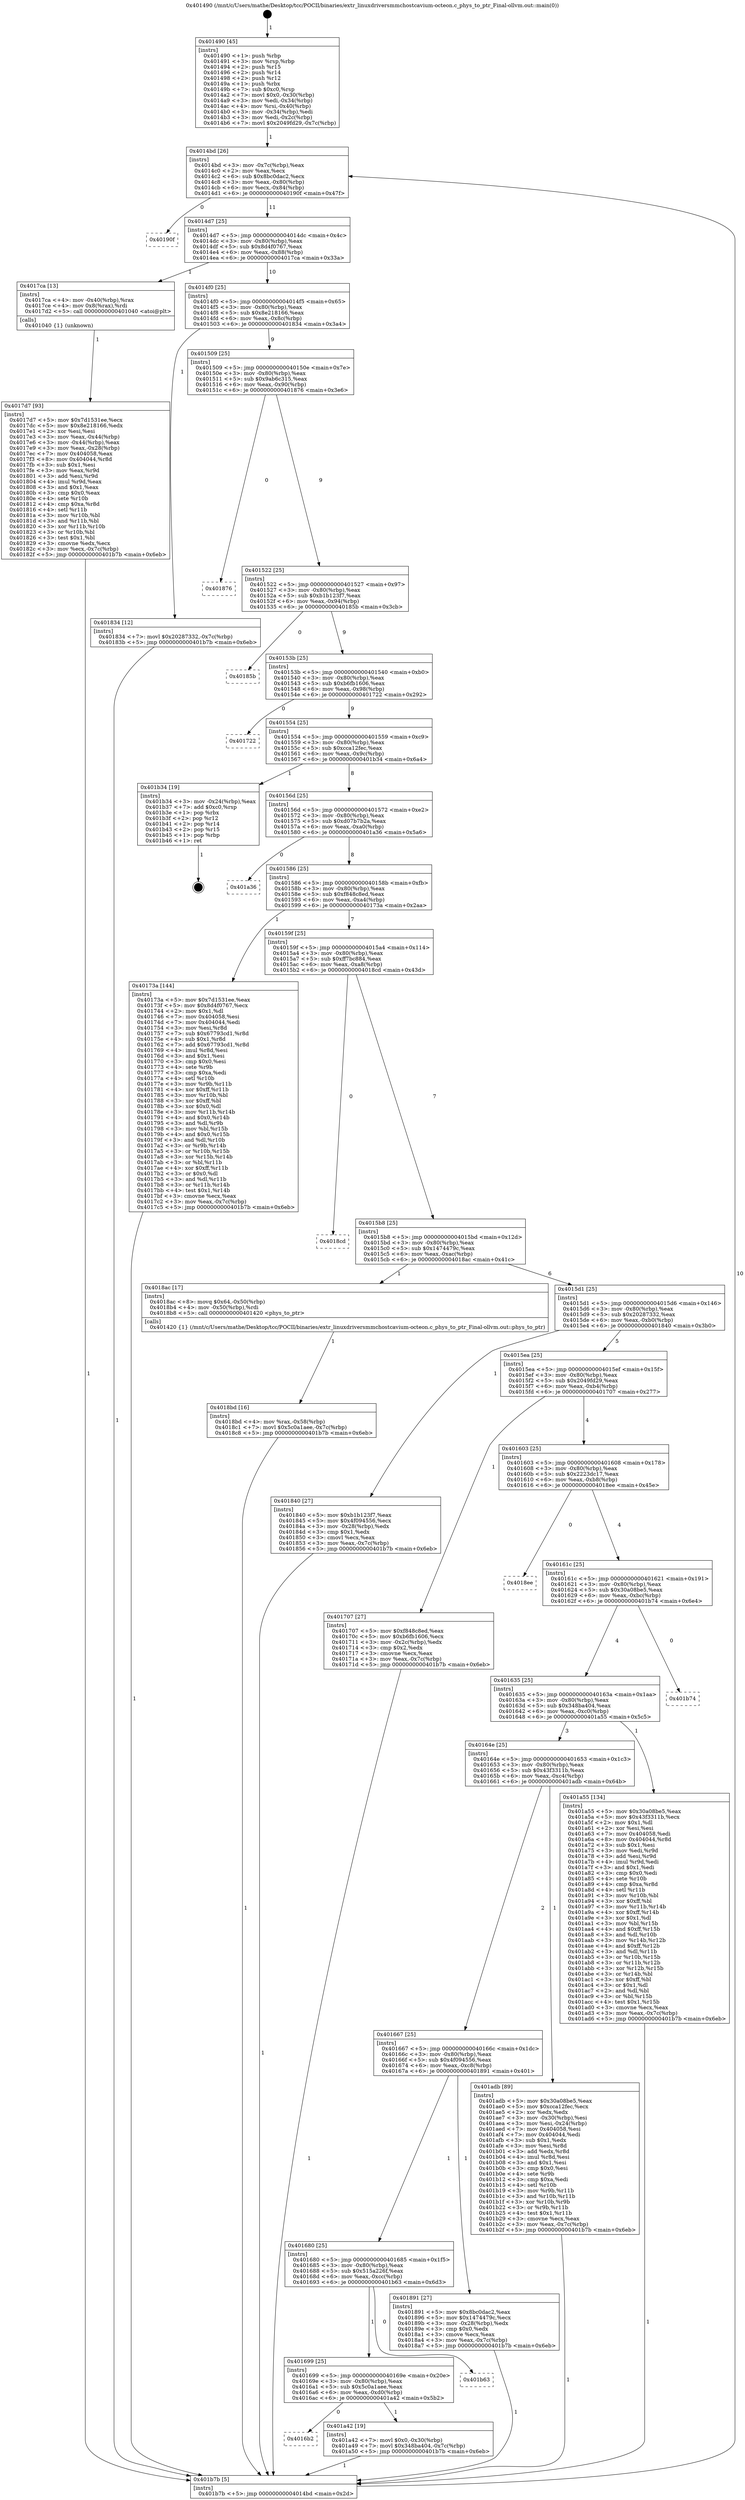 digraph "0x401490" {
  label = "0x401490 (/mnt/c/Users/mathe/Desktop/tcc/POCII/binaries/extr_linuxdriversmmchostcavium-octeon.c_phys_to_ptr_Final-ollvm.out::main(0))"
  labelloc = "t"
  node[shape=record]

  Entry [label="",width=0.3,height=0.3,shape=circle,fillcolor=black,style=filled]
  "0x4014bd" [label="{
     0x4014bd [26]\l
     | [instrs]\l
     &nbsp;&nbsp;0x4014bd \<+3\>: mov -0x7c(%rbp),%eax\l
     &nbsp;&nbsp;0x4014c0 \<+2\>: mov %eax,%ecx\l
     &nbsp;&nbsp;0x4014c2 \<+6\>: sub $0x8bc0dac2,%ecx\l
     &nbsp;&nbsp;0x4014c8 \<+3\>: mov %eax,-0x80(%rbp)\l
     &nbsp;&nbsp;0x4014cb \<+6\>: mov %ecx,-0x84(%rbp)\l
     &nbsp;&nbsp;0x4014d1 \<+6\>: je 000000000040190f \<main+0x47f\>\l
  }"]
  "0x40190f" [label="{
     0x40190f\l
  }", style=dashed]
  "0x4014d7" [label="{
     0x4014d7 [25]\l
     | [instrs]\l
     &nbsp;&nbsp;0x4014d7 \<+5\>: jmp 00000000004014dc \<main+0x4c\>\l
     &nbsp;&nbsp;0x4014dc \<+3\>: mov -0x80(%rbp),%eax\l
     &nbsp;&nbsp;0x4014df \<+5\>: sub $0x8d4f0767,%eax\l
     &nbsp;&nbsp;0x4014e4 \<+6\>: mov %eax,-0x88(%rbp)\l
     &nbsp;&nbsp;0x4014ea \<+6\>: je 00000000004017ca \<main+0x33a\>\l
  }"]
  Exit [label="",width=0.3,height=0.3,shape=circle,fillcolor=black,style=filled,peripheries=2]
  "0x4017ca" [label="{
     0x4017ca [13]\l
     | [instrs]\l
     &nbsp;&nbsp;0x4017ca \<+4\>: mov -0x40(%rbp),%rax\l
     &nbsp;&nbsp;0x4017ce \<+4\>: mov 0x8(%rax),%rdi\l
     &nbsp;&nbsp;0x4017d2 \<+5\>: call 0000000000401040 \<atoi@plt\>\l
     | [calls]\l
     &nbsp;&nbsp;0x401040 \{1\} (unknown)\l
  }"]
  "0x4014f0" [label="{
     0x4014f0 [25]\l
     | [instrs]\l
     &nbsp;&nbsp;0x4014f0 \<+5\>: jmp 00000000004014f5 \<main+0x65\>\l
     &nbsp;&nbsp;0x4014f5 \<+3\>: mov -0x80(%rbp),%eax\l
     &nbsp;&nbsp;0x4014f8 \<+5\>: sub $0x8e218166,%eax\l
     &nbsp;&nbsp;0x4014fd \<+6\>: mov %eax,-0x8c(%rbp)\l
     &nbsp;&nbsp;0x401503 \<+6\>: je 0000000000401834 \<main+0x3a4\>\l
  }"]
  "0x4016b2" [label="{
     0x4016b2\l
  }", style=dashed]
  "0x401834" [label="{
     0x401834 [12]\l
     | [instrs]\l
     &nbsp;&nbsp;0x401834 \<+7\>: movl $0x20287332,-0x7c(%rbp)\l
     &nbsp;&nbsp;0x40183b \<+5\>: jmp 0000000000401b7b \<main+0x6eb\>\l
  }"]
  "0x401509" [label="{
     0x401509 [25]\l
     | [instrs]\l
     &nbsp;&nbsp;0x401509 \<+5\>: jmp 000000000040150e \<main+0x7e\>\l
     &nbsp;&nbsp;0x40150e \<+3\>: mov -0x80(%rbp),%eax\l
     &nbsp;&nbsp;0x401511 \<+5\>: sub $0x9ab6c315,%eax\l
     &nbsp;&nbsp;0x401516 \<+6\>: mov %eax,-0x90(%rbp)\l
     &nbsp;&nbsp;0x40151c \<+6\>: je 0000000000401876 \<main+0x3e6\>\l
  }"]
  "0x401a42" [label="{
     0x401a42 [19]\l
     | [instrs]\l
     &nbsp;&nbsp;0x401a42 \<+7\>: movl $0x0,-0x30(%rbp)\l
     &nbsp;&nbsp;0x401a49 \<+7\>: movl $0x348ba404,-0x7c(%rbp)\l
     &nbsp;&nbsp;0x401a50 \<+5\>: jmp 0000000000401b7b \<main+0x6eb\>\l
  }"]
  "0x401876" [label="{
     0x401876\l
  }", style=dashed]
  "0x401522" [label="{
     0x401522 [25]\l
     | [instrs]\l
     &nbsp;&nbsp;0x401522 \<+5\>: jmp 0000000000401527 \<main+0x97\>\l
     &nbsp;&nbsp;0x401527 \<+3\>: mov -0x80(%rbp),%eax\l
     &nbsp;&nbsp;0x40152a \<+5\>: sub $0xb1b123f7,%eax\l
     &nbsp;&nbsp;0x40152f \<+6\>: mov %eax,-0x94(%rbp)\l
     &nbsp;&nbsp;0x401535 \<+6\>: je 000000000040185b \<main+0x3cb\>\l
  }"]
  "0x401699" [label="{
     0x401699 [25]\l
     | [instrs]\l
     &nbsp;&nbsp;0x401699 \<+5\>: jmp 000000000040169e \<main+0x20e\>\l
     &nbsp;&nbsp;0x40169e \<+3\>: mov -0x80(%rbp),%eax\l
     &nbsp;&nbsp;0x4016a1 \<+5\>: sub $0x5c0a1aee,%eax\l
     &nbsp;&nbsp;0x4016a6 \<+6\>: mov %eax,-0xd0(%rbp)\l
     &nbsp;&nbsp;0x4016ac \<+6\>: je 0000000000401a42 \<main+0x5b2\>\l
  }"]
  "0x40185b" [label="{
     0x40185b\l
  }", style=dashed]
  "0x40153b" [label="{
     0x40153b [25]\l
     | [instrs]\l
     &nbsp;&nbsp;0x40153b \<+5\>: jmp 0000000000401540 \<main+0xb0\>\l
     &nbsp;&nbsp;0x401540 \<+3\>: mov -0x80(%rbp),%eax\l
     &nbsp;&nbsp;0x401543 \<+5\>: sub $0xb6fb1606,%eax\l
     &nbsp;&nbsp;0x401548 \<+6\>: mov %eax,-0x98(%rbp)\l
     &nbsp;&nbsp;0x40154e \<+6\>: je 0000000000401722 \<main+0x292\>\l
  }"]
  "0x401b63" [label="{
     0x401b63\l
  }", style=dashed]
  "0x401722" [label="{
     0x401722\l
  }", style=dashed]
  "0x401554" [label="{
     0x401554 [25]\l
     | [instrs]\l
     &nbsp;&nbsp;0x401554 \<+5\>: jmp 0000000000401559 \<main+0xc9\>\l
     &nbsp;&nbsp;0x401559 \<+3\>: mov -0x80(%rbp),%eax\l
     &nbsp;&nbsp;0x40155c \<+5\>: sub $0xcca12fec,%eax\l
     &nbsp;&nbsp;0x401561 \<+6\>: mov %eax,-0x9c(%rbp)\l
     &nbsp;&nbsp;0x401567 \<+6\>: je 0000000000401b34 \<main+0x6a4\>\l
  }"]
  "0x4018bd" [label="{
     0x4018bd [16]\l
     | [instrs]\l
     &nbsp;&nbsp;0x4018bd \<+4\>: mov %rax,-0x58(%rbp)\l
     &nbsp;&nbsp;0x4018c1 \<+7\>: movl $0x5c0a1aee,-0x7c(%rbp)\l
     &nbsp;&nbsp;0x4018c8 \<+5\>: jmp 0000000000401b7b \<main+0x6eb\>\l
  }"]
  "0x401b34" [label="{
     0x401b34 [19]\l
     | [instrs]\l
     &nbsp;&nbsp;0x401b34 \<+3\>: mov -0x24(%rbp),%eax\l
     &nbsp;&nbsp;0x401b37 \<+7\>: add $0xc0,%rsp\l
     &nbsp;&nbsp;0x401b3e \<+1\>: pop %rbx\l
     &nbsp;&nbsp;0x401b3f \<+2\>: pop %r12\l
     &nbsp;&nbsp;0x401b41 \<+2\>: pop %r14\l
     &nbsp;&nbsp;0x401b43 \<+2\>: pop %r15\l
     &nbsp;&nbsp;0x401b45 \<+1\>: pop %rbp\l
     &nbsp;&nbsp;0x401b46 \<+1\>: ret\l
  }"]
  "0x40156d" [label="{
     0x40156d [25]\l
     | [instrs]\l
     &nbsp;&nbsp;0x40156d \<+5\>: jmp 0000000000401572 \<main+0xe2\>\l
     &nbsp;&nbsp;0x401572 \<+3\>: mov -0x80(%rbp),%eax\l
     &nbsp;&nbsp;0x401575 \<+5\>: sub $0xd07b7b2a,%eax\l
     &nbsp;&nbsp;0x40157a \<+6\>: mov %eax,-0xa0(%rbp)\l
     &nbsp;&nbsp;0x401580 \<+6\>: je 0000000000401a36 \<main+0x5a6\>\l
  }"]
  "0x401680" [label="{
     0x401680 [25]\l
     | [instrs]\l
     &nbsp;&nbsp;0x401680 \<+5\>: jmp 0000000000401685 \<main+0x1f5\>\l
     &nbsp;&nbsp;0x401685 \<+3\>: mov -0x80(%rbp),%eax\l
     &nbsp;&nbsp;0x401688 \<+5\>: sub $0x515a226f,%eax\l
     &nbsp;&nbsp;0x40168d \<+6\>: mov %eax,-0xcc(%rbp)\l
     &nbsp;&nbsp;0x401693 \<+6\>: je 0000000000401b63 \<main+0x6d3\>\l
  }"]
  "0x401a36" [label="{
     0x401a36\l
  }", style=dashed]
  "0x401586" [label="{
     0x401586 [25]\l
     | [instrs]\l
     &nbsp;&nbsp;0x401586 \<+5\>: jmp 000000000040158b \<main+0xfb\>\l
     &nbsp;&nbsp;0x40158b \<+3\>: mov -0x80(%rbp),%eax\l
     &nbsp;&nbsp;0x40158e \<+5\>: sub $0xf848c8ed,%eax\l
     &nbsp;&nbsp;0x401593 \<+6\>: mov %eax,-0xa4(%rbp)\l
     &nbsp;&nbsp;0x401599 \<+6\>: je 000000000040173a \<main+0x2aa\>\l
  }"]
  "0x401891" [label="{
     0x401891 [27]\l
     | [instrs]\l
     &nbsp;&nbsp;0x401891 \<+5\>: mov $0x8bc0dac2,%eax\l
     &nbsp;&nbsp;0x401896 \<+5\>: mov $0x1474479c,%ecx\l
     &nbsp;&nbsp;0x40189b \<+3\>: mov -0x28(%rbp),%edx\l
     &nbsp;&nbsp;0x40189e \<+3\>: cmp $0x0,%edx\l
     &nbsp;&nbsp;0x4018a1 \<+3\>: cmove %ecx,%eax\l
     &nbsp;&nbsp;0x4018a4 \<+3\>: mov %eax,-0x7c(%rbp)\l
     &nbsp;&nbsp;0x4018a7 \<+5\>: jmp 0000000000401b7b \<main+0x6eb\>\l
  }"]
  "0x40173a" [label="{
     0x40173a [144]\l
     | [instrs]\l
     &nbsp;&nbsp;0x40173a \<+5\>: mov $0x7d1531ee,%eax\l
     &nbsp;&nbsp;0x40173f \<+5\>: mov $0x8d4f0767,%ecx\l
     &nbsp;&nbsp;0x401744 \<+2\>: mov $0x1,%dl\l
     &nbsp;&nbsp;0x401746 \<+7\>: mov 0x404058,%esi\l
     &nbsp;&nbsp;0x40174d \<+7\>: mov 0x404044,%edi\l
     &nbsp;&nbsp;0x401754 \<+3\>: mov %esi,%r8d\l
     &nbsp;&nbsp;0x401757 \<+7\>: sub $0x67793cd1,%r8d\l
     &nbsp;&nbsp;0x40175e \<+4\>: sub $0x1,%r8d\l
     &nbsp;&nbsp;0x401762 \<+7\>: add $0x67793cd1,%r8d\l
     &nbsp;&nbsp;0x401769 \<+4\>: imul %r8d,%esi\l
     &nbsp;&nbsp;0x40176d \<+3\>: and $0x1,%esi\l
     &nbsp;&nbsp;0x401770 \<+3\>: cmp $0x0,%esi\l
     &nbsp;&nbsp;0x401773 \<+4\>: sete %r9b\l
     &nbsp;&nbsp;0x401777 \<+3\>: cmp $0xa,%edi\l
     &nbsp;&nbsp;0x40177a \<+4\>: setl %r10b\l
     &nbsp;&nbsp;0x40177e \<+3\>: mov %r9b,%r11b\l
     &nbsp;&nbsp;0x401781 \<+4\>: xor $0xff,%r11b\l
     &nbsp;&nbsp;0x401785 \<+3\>: mov %r10b,%bl\l
     &nbsp;&nbsp;0x401788 \<+3\>: xor $0xff,%bl\l
     &nbsp;&nbsp;0x40178b \<+3\>: xor $0x0,%dl\l
     &nbsp;&nbsp;0x40178e \<+3\>: mov %r11b,%r14b\l
     &nbsp;&nbsp;0x401791 \<+4\>: and $0x0,%r14b\l
     &nbsp;&nbsp;0x401795 \<+3\>: and %dl,%r9b\l
     &nbsp;&nbsp;0x401798 \<+3\>: mov %bl,%r15b\l
     &nbsp;&nbsp;0x40179b \<+4\>: and $0x0,%r15b\l
     &nbsp;&nbsp;0x40179f \<+3\>: and %dl,%r10b\l
     &nbsp;&nbsp;0x4017a2 \<+3\>: or %r9b,%r14b\l
     &nbsp;&nbsp;0x4017a5 \<+3\>: or %r10b,%r15b\l
     &nbsp;&nbsp;0x4017a8 \<+3\>: xor %r15b,%r14b\l
     &nbsp;&nbsp;0x4017ab \<+3\>: or %bl,%r11b\l
     &nbsp;&nbsp;0x4017ae \<+4\>: xor $0xff,%r11b\l
     &nbsp;&nbsp;0x4017b2 \<+3\>: or $0x0,%dl\l
     &nbsp;&nbsp;0x4017b5 \<+3\>: and %dl,%r11b\l
     &nbsp;&nbsp;0x4017b8 \<+3\>: or %r11b,%r14b\l
     &nbsp;&nbsp;0x4017bb \<+4\>: test $0x1,%r14b\l
     &nbsp;&nbsp;0x4017bf \<+3\>: cmovne %ecx,%eax\l
     &nbsp;&nbsp;0x4017c2 \<+3\>: mov %eax,-0x7c(%rbp)\l
     &nbsp;&nbsp;0x4017c5 \<+5\>: jmp 0000000000401b7b \<main+0x6eb\>\l
  }"]
  "0x40159f" [label="{
     0x40159f [25]\l
     | [instrs]\l
     &nbsp;&nbsp;0x40159f \<+5\>: jmp 00000000004015a4 \<main+0x114\>\l
     &nbsp;&nbsp;0x4015a4 \<+3\>: mov -0x80(%rbp),%eax\l
     &nbsp;&nbsp;0x4015a7 \<+5\>: sub $0xff7bc884,%eax\l
     &nbsp;&nbsp;0x4015ac \<+6\>: mov %eax,-0xa8(%rbp)\l
     &nbsp;&nbsp;0x4015b2 \<+6\>: je 00000000004018cd \<main+0x43d\>\l
  }"]
  "0x401667" [label="{
     0x401667 [25]\l
     | [instrs]\l
     &nbsp;&nbsp;0x401667 \<+5\>: jmp 000000000040166c \<main+0x1dc\>\l
     &nbsp;&nbsp;0x40166c \<+3\>: mov -0x80(%rbp),%eax\l
     &nbsp;&nbsp;0x40166f \<+5\>: sub $0x4f094556,%eax\l
     &nbsp;&nbsp;0x401674 \<+6\>: mov %eax,-0xc8(%rbp)\l
     &nbsp;&nbsp;0x40167a \<+6\>: je 0000000000401891 \<main+0x401\>\l
  }"]
  "0x4018cd" [label="{
     0x4018cd\l
  }", style=dashed]
  "0x4015b8" [label="{
     0x4015b8 [25]\l
     | [instrs]\l
     &nbsp;&nbsp;0x4015b8 \<+5\>: jmp 00000000004015bd \<main+0x12d\>\l
     &nbsp;&nbsp;0x4015bd \<+3\>: mov -0x80(%rbp),%eax\l
     &nbsp;&nbsp;0x4015c0 \<+5\>: sub $0x1474479c,%eax\l
     &nbsp;&nbsp;0x4015c5 \<+6\>: mov %eax,-0xac(%rbp)\l
     &nbsp;&nbsp;0x4015cb \<+6\>: je 00000000004018ac \<main+0x41c\>\l
  }"]
  "0x401adb" [label="{
     0x401adb [89]\l
     | [instrs]\l
     &nbsp;&nbsp;0x401adb \<+5\>: mov $0x30a08be5,%eax\l
     &nbsp;&nbsp;0x401ae0 \<+5\>: mov $0xcca12fec,%ecx\l
     &nbsp;&nbsp;0x401ae5 \<+2\>: xor %edx,%edx\l
     &nbsp;&nbsp;0x401ae7 \<+3\>: mov -0x30(%rbp),%esi\l
     &nbsp;&nbsp;0x401aea \<+3\>: mov %esi,-0x24(%rbp)\l
     &nbsp;&nbsp;0x401aed \<+7\>: mov 0x404058,%esi\l
     &nbsp;&nbsp;0x401af4 \<+7\>: mov 0x404044,%edi\l
     &nbsp;&nbsp;0x401afb \<+3\>: sub $0x1,%edx\l
     &nbsp;&nbsp;0x401afe \<+3\>: mov %esi,%r8d\l
     &nbsp;&nbsp;0x401b01 \<+3\>: add %edx,%r8d\l
     &nbsp;&nbsp;0x401b04 \<+4\>: imul %r8d,%esi\l
     &nbsp;&nbsp;0x401b08 \<+3\>: and $0x1,%esi\l
     &nbsp;&nbsp;0x401b0b \<+3\>: cmp $0x0,%esi\l
     &nbsp;&nbsp;0x401b0e \<+4\>: sete %r9b\l
     &nbsp;&nbsp;0x401b12 \<+3\>: cmp $0xa,%edi\l
     &nbsp;&nbsp;0x401b15 \<+4\>: setl %r10b\l
     &nbsp;&nbsp;0x401b19 \<+3\>: mov %r9b,%r11b\l
     &nbsp;&nbsp;0x401b1c \<+3\>: and %r10b,%r11b\l
     &nbsp;&nbsp;0x401b1f \<+3\>: xor %r10b,%r9b\l
     &nbsp;&nbsp;0x401b22 \<+3\>: or %r9b,%r11b\l
     &nbsp;&nbsp;0x401b25 \<+4\>: test $0x1,%r11b\l
     &nbsp;&nbsp;0x401b29 \<+3\>: cmovne %ecx,%eax\l
     &nbsp;&nbsp;0x401b2c \<+3\>: mov %eax,-0x7c(%rbp)\l
     &nbsp;&nbsp;0x401b2f \<+5\>: jmp 0000000000401b7b \<main+0x6eb\>\l
  }"]
  "0x4018ac" [label="{
     0x4018ac [17]\l
     | [instrs]\l
     &nbsp;&nbsp;0x4018ac \<+8\>: movq $0x64,-0x50(%rbp)\l
     &nbsp;&nbsp;0x4018b4 \<+4\>: mov -0x50(%rbp),%rdi\l
     &nbsp;&nbsp;0x4018b8 \<+5\>: call 0000000000401420 \<phys_to_ptr\>\l
     | [calls]\l
     &nbsp;&nbsp;0x401420 \{1\} (/mnt/c/Users/mathe/Desktop/tcc/POCII/binaries/extr_linuxdriversmmchostcavium-octeon.c_phys_to_ptr_Final-ollvm.out::phys_to_ptr)\l
  }"]
  "0x4015d1" [label="{
     0x4015d1 [25]\l
     | [instrs]\l
     &nbsp;&nbsp;0x4015d1 \<+5\>: jmp 00000000004015d6 \<main+0x146\>\l
     &nbsp;&nbsp;0x4015d6 \<+3\>: mov -0x80(%rbp),%eax\l
     &nbsp;&nbsp;0x4015d9 \<+5\>: sub $0x20287332,%eax\l
     &nbsp;&nbsp;0x4015de \<+6\>: mov %eax,-0xb0(%rbp)\l
     &nbsp;&nbsp;0x4015e4 \<+6\>: je 0000000000401840 \<main+0x3b0\>\l
  }"]
  "0x40164e" [label="{
     0x40164e [25]\l
     | [instrs]\l
     &nbsp;&nbsp;0x40164e \<+5\>: jmp 0000000000401653 \<main+0x1c3\>\l
     &nbsp;&nbsp;0x401653 \<+3\>: mov -0x80(%rbp),%eax\l
     &nbsp;&nbsp;0x401656 \<+5\>: sub $0x43f3311b,%eax\l
     &nbsp;&nbsp;0x40165b \<+6\>: mov %eax,-0xc4(%rbp)\l
     &nbsp;&nbsp;0x401661 \<+6\>: je 0000000000401adb \<main+0x64b\>\l
  }"]
  "0x401840" [label="{
     0x401840 [27]\l
     | [instrs]\l
     &nbsp;&nbsp;0x401840 \<+5\>: mov $0xb1b123f7,%eax\l
     &nbsp;&nbsp;0x401845 \<+5\>: mov $0x4f094556,%ecx\l
     &nbsp;&nbsp;0x40184a \<+3\>: mov -0x28(%rbp),%edx\l
     &nbsp;&nbsp;0x40184d \<+3\>: cmp $0x1,%edx\l
     &nbsp;&nbsp;0x401850 \<+3\>: cmovl %ecx,%eax\l
     &nbsp;&nbsp;0x401853 \<+3\>: mov %eax,-0x7c(%rbp)\l
     &nbsp;&nbsp;0x401856 \<+5\>: jmp 0000000000401b7b \<main+0x6eb\>\l
  }"]
  "0x4015ea" [label="{
     0x4015ea [25]\l
     | [instrs]\l
     &nbsp;&nbsp;0x4015ea \<+5\>: jmp 00000000004015ef \<main+0x15f\>\l
     &nbsp;&nbsp;0x4015ef \<+3\>: mov -0x80(%rbp),%eax\l
     &nbsp;&nbsp;0x4015f2 \<+5\>: sub $0x2049fd29,%eax\l
     &nbsp;&nbsp;0x4015f7 \<+6\>: mov %eax,-0xb4(%rbp)\l
     &nbsp;&nbsp;0x4015fd \<+6\>: je 0000000000401707 \<main+0x277\>\l
  }"]
  "0x401a55" [label="{
     0x401a55 [134]\l
     | [instrs]\l
     &nbsp;&nbsp;0x401a55 \<+5\>: mov $0x30a08be5,%eax\l
     &nbsp;&nbsp;0x401a5a \<+5\>: mov $0x43f3311b,%ecx\l
     &nbsp;&nbsp;0x401a5f \<+2\>: mov $0x1,%dl\l
     &nbsp;&nbsp;0x401a61 \<+2\>: xor %esi,%esi\l
     &nbsp;&nbsp;0x401a63 \<+7\>: mov 0x404058,%edi\l
     &nbsp;&nbsp;0x401a6a \<+8\>: mov 0x404044,%r8d\l
     &nbsp;&nbsp;0x401a72 \<+3\>: sub $0x1,%esi\l
     &nbsp;&nbsp;0x401a75 \<+3\>: mov %edi,%r9d\l
     &nbsp;&nbsp;0x401a78 \<+3\>: add %esi,%r9d\l
     &nbsp;&nbsp;0x401a7b \<+4\>: imul %r9d,%edi\l
     &nbsp;&nbsp;0x401a7f \<+3\>: and $0x1,%edi\l
     &nbsp;&nbsp;0x401a82 \<+3\>: cmp $0x0,%edi\l
     &nbsp;&nbsp;0x401a85 \<+4\>: sete %r10b\l
     &nbsp;&nbsp;0x401a89 \<+4\>: cmp $0xa,%r8d\l
     &nbsp;&nbsp;0x401a8d \<+4\>: setl %r11b\l
     &nbsp;&nbsp;0x401a91 \<+3\>: mov %r10b,%bl\l
     &nbsp;&nbsp;0x401a94 \<+3\>: xor $0xff,%bl\l
     &nbsp;&nbsp;0x401a97 \<+3\>: mov %r11b,%r14b\l
     &nbsp;&nbsp;0x401a9a \<+4\>: xor $0xff,%r14b\l
     &nbsp;&nbsp;0x401a9e \<+3\>: xor $0x1,%dl\l
     &nbsp;&nbsp;0x401aa1 \<+3\>: mov %bl,%r15b\l
     &nbsp;&nbsp;0x401aa4 \<+4\>: and $0xff,%r15b\l
     &nbsp;&nbsp;0x401aa8 \<+3\>: and %dl,%r10b\l
     &nbsp;&nbsp;0x401aab \<+3\>: mov %r14b,%r12b\l
     &nbsp;&nbsp;0x401aae \<+4\>: and $0xff,%r12b\l
     &nbsp;&nbsp;0x401ab2 \<+3\>: and %dl,%r11b\l
     &nbsp;&nbsp;0x401ab5 \<+3\>: or %r10b,%r15b\l
     &nbsp;&nbsp;0x401ab8 \<+3\>: or %r11b,%r12b\l
     &nbsp;&nbsp;0x401abb \<+3\>: xor %r12b,%r15b\l
     &nbsp;&nbsp;0x401abe \<+3\>: or %r14b,%bl\l
     &nbsp;&nbsp;0x401ac1 \<+3\>: xor $0xff,%bl\l
     &nbsp;&nbsp;0x401ac4 \<+3\>: or $0x1,%dl\l
     &nbsp;&nbsp;0x401ac7 \<+2\>: and %dl,%bl\l
     &nbsp;&nbsp;0x401ac9 \<+3\>: or %bl,%r15b\l
     &nbsp;&nbsp;0x401acc \<+4\>: test $0x1,%r15b\l
     &nbsp;&nbsp;0x401ad0 \<+3\>: cmovne %ecx,%eax\l
     &nbsp;&nbsp;0x401ad3 \<+3\>: mov %eax,-0x7c(%rbp)\l
     &nbsp;&nbsp;0x401ad6 \<+5\>: jmp 0000000000401b7b \<main+0x6eb\>\l
  }"]
  "0x401707" [label="{
     0x401707 [27]\l
     | [instrs]\l
     &nbsp;&nbsp;0x401707 \<+5\>: mov $0xf848c8ed,%eax\l
     &nbsp;&nbsp;0x40170c \<+5\>: mov $0xb6fb1606,%ecx\l
     &nbsp;&nbsp;0x401711 \<+3\>: mov -0x2c(%rbp),%edx\l
     &nbsp;&nbsp;0x401714 \<+3\>: cmp $0x2,%edx\l
     &nbsp;&nbsp;0x401717 \<+3\>: cmovne %ecx,%eax\l
     &nbsp;&nbsp;0x40171a \<+3\>: mov %eax,-0x7c(%rbp)\l
     &nbsp;&nbsp;0x40171d \<+5\>: jmp 0000000000401b7b \<main+0x6eb\>\l
  }"]
  "0x401603" [label="{
     0x401603 [25]\l
     | [instrs]\l
     &nbsp;&nbsp;0x401603 \<+5\>: jmp 0000000000401608 \<main+0x178\>\l
     &nbsp;&nbsp;0x401608 \<+3\>: mov -0x80(%rbp),%eax\l
     &nbsp;&nbsp;0x40160b \<+5\>: sub $0x2223dc17,%eax\l
     &nbsp;&nbsp;0x401610 \<+6\>: mov %eax,-0xb8(%rbp)\l
     &nbsp;&nbsp;0x401616 \<+6\>: je 00000000004018ee \<main+0x45e\>\l
  }"]
  "0x401b7b" [label="{
     0x401b7b [5]\l
     | [instrs]\l
     &nbsp;&nbsp;0x401b7b \<+5\>: jmp 00000000004014bd \<main+0x2d\>\l
  }"]
  "0x401490" [label="{
     0x401490 [45]\l
     | [instrs]\l
     &nbsp;&nbsp;0x401490 \<+1\>: push %rbp\l
     &nbsp;&nbsp;0x401491 \<+3\>: mov %rsp,%rbp\l
     &nbsp;&nbsp;0x401494 \<+2\>: push %r15\l
     &nbsp;&nbsp;0x401496 \<+2\>: push %r14\l
     &nbsp;&nbsp;0x401498 \<+2\>: push %r12\l
     &nbsp;&nbsp;0x40149a \<+1\>: push %rbx\l
     &nbsp;&nbsp;0x40149b \<+7\>: sub $0xc0,%rsp\l
     &nbsp;&nbsp;0x4014a2 \<+7\>: movl $0x0,-0x30(%rbp)\l
     &nbsp;&nbsp;0x4014a9 \<+3\>: mov %edi,-0x34(%rbp)\l
     &nbsp;&nbsp;0x4014ac \<+4\>: mov %rsi,-0x40(%rbp)\l
     &nbsp;&nbsp;0x4014b0 \<+3\>: mov -0x34(%rbp),%edi\l
     &nbsp;&nbsp;0x4014b3 \<+3\>: mov %edi,-0x2c(%rbp)\l
     &nbsp;&nbsp;0x4014b6 \<+7\>: movl $0x2049fd29,-0x7c(%rbp)\l
  }"]
  "0x4017d7" [label="{
     0x4017d7 [93]\l
     | [instrs]\l
     &nbsp;&nbsp;0x4017d7 \<+5\>: mov $0x7d1531ee,%ecx\l
     &nbsp;&nbsp;0x4017dc \<+5\>: mov $0x8e218166,%edx\l
     &nbsp;&nbsp;0x4017e1 \<+2\>: xor %esi,%esi\l
     &nbsp;&nbsp;0x4017e3 \<+3\>: mov %eax,-0x44(%rbp)\l
     &nbsp;&nbsp;0x4017e6 \<+3\>: mov -0x44(%rbp),%eax\l
     &nbsp;&nbsp;0x4017e9 \<+3\>: mov %eax,-0x28(%rbp)\l
     &nbsp;&nbsp;0x4017ec \<+7\>: mov 0x404058,%eax\l
     &nbsp;&nbsp;0x4017f3 \<+8\>: mov 0x404044,%r8d\l
     &nbsp;&nbsp;0x4017fb \<+3\>: sub $0x1,%esi\l
     &nbsp;&nbsp;0x4017fe \<+3\>: mov %eax,%r9d\l
     &nbsp;&nbsp;0x401801 \<+3\>: add %esi,%r9d\l
     &nbsp;&nbsp;0x401804 \<+4\>: imul %r9d,%eax\l
     &nbsp;&nbsp;0x401808 \<+3\>: and $0x1,%eax\l
     &nbsp;&nbsp;0x40180b \<+3\>: cmp $0x0,%eax\l
     &nbsp;&nbsp;0x40180e \<+4\>: sete %r10b\l
     &nbsp;&nbsp;0x401812 \<+4\>: cmp $0xa,%r8d\l
     &nbsp;&nbsp;0x401816 \<+4\>: setl %r11b\l
     &nbsp;&nbsp;0x40181a \<+3\>: mov %r10b,%bl\l
     &nbsp;&nbsp;0x40181d \<+3\>: and %r11b,%bl\l
     &nbsp;&nbsp;0x401820 \<+3\>: xor %r11b,%r10b\l
     &nbsp;&nbsp;0x401823 \<+3\>: or %r10b,%bl\l
     &nbsp;&nbsp;0x401826 \<+3\>: test $0x1,%bl\l
     &nbsp;&nbsp;0x401829 \<+3\>: cmovne %edx,%ecx\l
     &nbsp;&nbsp;0x40182c \<+3\>: mov %ecx,-0x7c(%rbp)\l
     &nbsp;&nbsp;0x40182f \<+5\>: jmp 0000000000401b7b \<main+0x6eb\>\l
  }"]
  "0x401635" [label="{
     0x401635 [25]\l
     | [instrs]\l
     &nbsp;&nbsp;0x401635 \<+5\>: jmp 000000000040163a \<main+0x1aa\>\l
     &nbsp;&nbsp;0x40163a \<+3\>: mov -0x80(%rbp),%eax\l
     &nbsp;&nbsp;0x40163d \<+5\>: sub $0x348ba404,%eax\l
     &nbsp;&nbsp;0x401642 \<+6\>: mov %eax,-0xc0(%rbp)\l
     &nbsp;&nbsp;0x401648 \<+6\>: je 0000000000401a55 \<main+0x5c5\>\l
  }"]
  "0x4018ee" [label="{
     0x4018ee\l
  }", style=dashed]
  "0x40161c" [label="{
     0x40161c [25]\l
     | [instrs]\l
     &nbsp;&nbsp;0x40161c \<+5\>: jmp 0000000000401621 \<main+0x191\>\l
     &nbsp;&nbsp;0x401621 \<+3\>: mov -0x80(%rbp),%eax\l
     &nbsp;&nbsp;0x401624 \<+5\>: sub $0x30a08be5,%eax\l
     &nbsp;&nbsp;0x401629 \<+6\>: mov %eax,-0xbc(%rbp)\l
     &nbsp;&nbsp;0x40162f \<+6\>: je 0000000000401b74 \<main+0x6e4\>\l
  }"]
  "0x401b74" [label="{
     0x401b74\l
  }", style=dashed]
  Entry -> "0x401490" [label=" 1"]
  "0x4014bd" -> "0x40190f" [label=" 0"]
  "0x4014bd" -> "0x4014d7" [label=" 11"]
  "0x401b34" -> Exit [label=" 1"]
  "0x4014d7" -> "0x4017ca" [label=" 1"]
  "0x4014d7" -> "0x4014f0" [label=" 10"]
  "0x401adb" -> "0x401b7b" [label=" 1"]
  "0x4014f0" -> "0x401834" [label=" 1"]
  "0x4014f0" -> "0x401509" [label=" 9"]
  "0x401a55" -> "0x401b7b" [label=" 1"]
  "0x401509" -> "0x401876" [label=" 0"]
  "0x401509" -> "0x401522" [label=" 9"]
  "0x401a42" -> "0x401b7b" [label=" 1"]
  "0x401522" -> "0x40185b" [label=" 0"]
  "0x401522" -> "0x40153b" [label=" 9"]
  "0x401699" -> "0x401a42" [label=" 1"]
  "0x40153b" -> "0x401722" [label=" 0"]
  "0x40153b" -> "0x401554" [label=" 9"]
  "0x401699" -> "0x4016b2" [label=" 0"]
  "0x401554" -> "0x401b34" [label=" 1"]
  "0x401554" -> "0x40156d" [label=" 8"]
  "0x401680" -> "0x401b63" [label=" 0"]
  "0x40156d" -> "0x401a36" [label=" 0"]
  "0x40156d" -> "0x401586" [label=" 8"]
  "0x401680" -> "0x401699" [label=" 1"]
  "0x401586" -> "0x40173a" [label=" 1"]
  "0x401586" -> "0x40159f" [label=" 7"]
  "0x4018bd" -> "0x401b7b" [label=" 1"]
  "0x40159f" -> "0x4018cd" [label=" 0"]
  "0x40159f" -> "0x4015b8" [label=" 7"]
  "0x401891" -> "0x401b7b" [label=" 1"]
  "0x4015b8" -> "0x4018ac" [label=" 1"]
  "0x4015b8" -> "0x4015d1" [label=" 6"]
  "0x401667" -> "0x401680" [label=" 1"]
  "0x4015d1" -> "0x401840" [label=" 1"]
  "0x4015d1" -> "0x4015ea" [label=" 5"]
  "0x4018ac" -> "0x4018bd" [label=" 1"]
  "0x4015ea" -> "0x401707" [label=" 1"]
  "0x4015ea" -> "0x401603" [label=" 4"]
  "0x401707" -> "0x401b7b" [label=" 1"]
  "0x401490" -> "0x4014bd" [label=" 1"]
  "0x401b7b" -> "0x4014bd" [label=" 10"]
  "0x40173a" -> "0x401b7b" [label=" 1"]
  "0x4017ca" -> "0x4017d7" [label=" 1"]
  "0x4017d7" -> "0x401b7b" [label=" 1"]
  "0x401834" -> "0x401b7b" [label=" 1"]
  "0x401840" -> "0x401b7b" [label=" 1"]
  "0x40164e" -> "0x401667" [label=" 2"]
  "0x401603" -> "0x4018ee" [label=" 0"]
  "0x401603" -> "0x40161c" [label=" 4"]
  "0x401667" -> "0x401891" [label=" 1"]
  "0x40161c" -> "0x401b74" [label=" 0"]
  "0x40161c" -> "0x401635" [label=" 4"]
  "0x40164e" -> "0x401adb" [label=" 1"]
  "0x401635" -> "0x401a55" [label=" 1"]
  "0x401635" -> "0x40164e" [label=" 3"]
}
